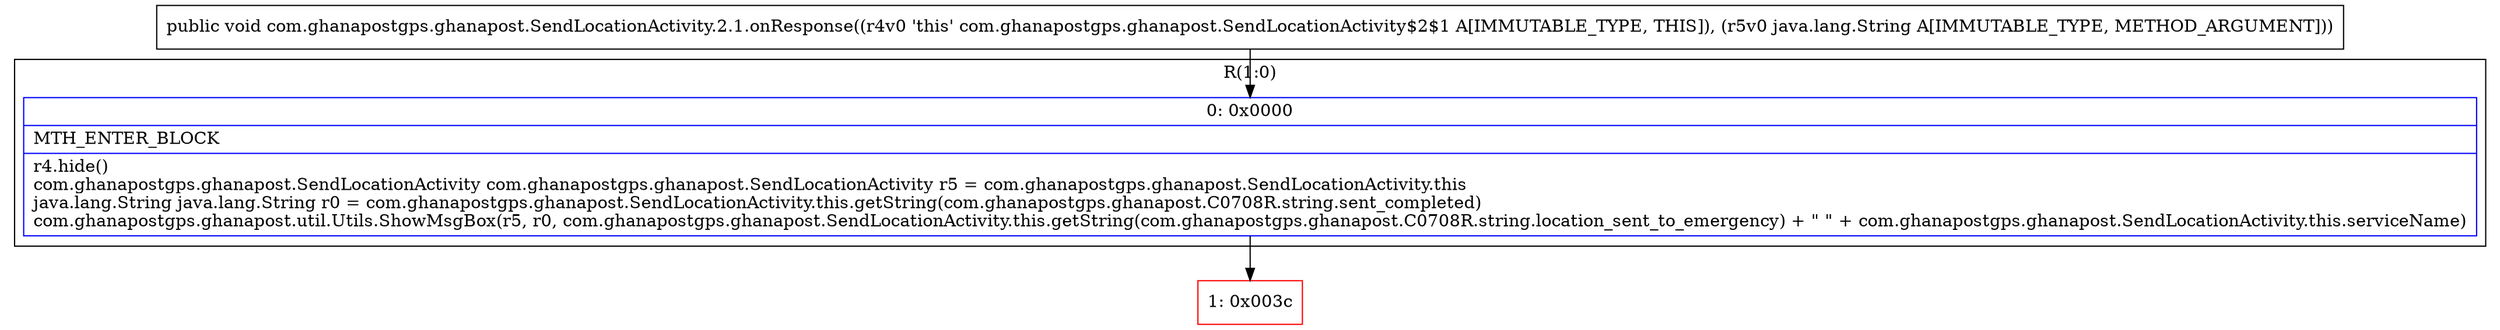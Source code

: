 digraph "CFG forcom.ghanapostgps.ghanapost.SendLocationActivity.2.1.onResponse(Ljava\/lang\/String;)V" {
subgraph cluster_Region_623028985 {
label = "R(1:0)";
node [shape=record,color=blue];
Node_0 [shape=record,label="{0\:\ 0x0000|MTH_ENTER_BLOCK\l|r4.hide()\lcom.ghanapostgps.ghanapost.SendLocationActivity com.ghanapostgps.ghanapost.SendLocationActivity r5 = com.ghanapostgps.ghanapost.SendLocationActivity.this\ljava.lang.String java.lang.String r0 = com.ghanapostgps.ghanapost.SendLocationActivity.this.getString(com.ghanapostgps.ghanapost.C0708R.string.sent_completed)\lcom.ghanapostgps.ghanapost.util.Utils.ShowMsgBox(r5, r0, com.ghanapostgps.ghanapost.SendLocationActivity.this.getString(com.ghanapostgps.ghanapost.C0708R.string.location_sent_to_emergency) + \" \" + com.ghanapostgps.ghanapost.SendLocationActivity.this.serviceName)\l}"];
}
Node_1 [shape=record,color=red,label="{1\:\ 0x003c}"];
MethodNode[shape=record,label="{public void com.ghanapostgps.ghanapost.SendLocationActivity.2.1.onResponse((r4v0 'this' com.ghanapostgps.ghanapost.SendLocationActivity$2$1 A[IMMUTABLE_TYPE, THIS]), (r5v0 java.lang.String A[IMMUTABLE_TYPE, METHOD_ARGUMENT])) }"];
MethodNode -> Node_0;
Node_0 -> Node_1;
}

